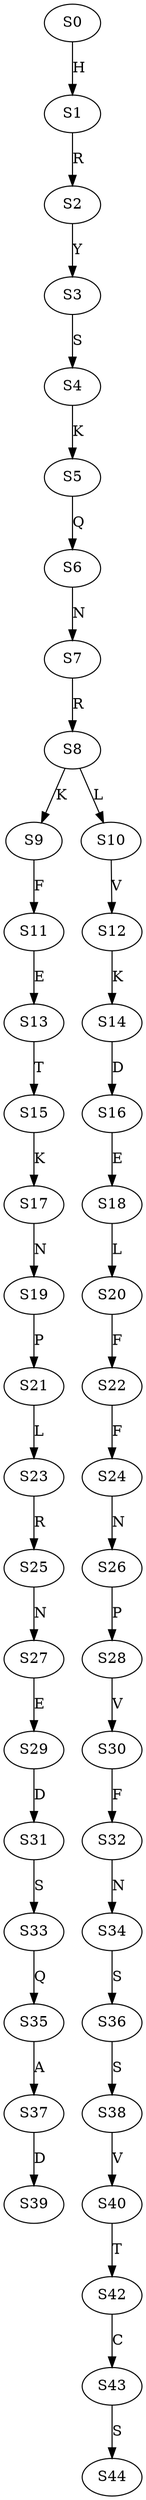 strict digraph  {
	S0 -> S1 [ label = H ];
	S1 -> S2 [ label = R ];
	S2 -> S3 [ label = Y ];
	S3 -> S4 [ label = S ];
	S4 -> S5 [ label = K ];
	S5 -> S6 [ label = Q ];
	S6 -> S7 [ label = N ];
	S7 -> S8 [ label = R ];
	S8 -> S9 [ label = K ];
	S8 -> S10 [ label = L ];
	S9 -> S11 [ label = F ];
	S10 -> S12 [ label = V ];
	S11 -> S13 [ label = E ];
	S12 -> S14 [ label = K ];
	S13 -> S15 [ label = T ];
	S14 -> S16 [ label = D ];
	S15 -> S17 [ label = K ];
	S16 -> S18 [ label = E ];
	S17 -> S19 [ label = N ];
	S18 -> S20 [ label = L ];
	S19 -> S21 [ label = P ];
	S20 -> S22 [ label = F ];
	S21 -> S23 [ label = L ];
	S22 -> S24 [ label = F ];
	S23 -> S25 [ label = R ];
	S24 -> S26 [ label = N ];
	S25 -> S27 [ label = N ];
	S26 -> S28 [ label = P ];
	S27 -> S29 [ label = E ];
	S28 -> S30 [ label = V ];
	S29 -> S31 [ label = D ];
	S30 -> S32 [ label = F ];
	S31 -> S33 [ label = S ];
	S32 -> S34 [ label = N ];
	S33 -> S35 [ label = Q ];
	S34 -> S36 [ label = S ];
	S35 -> S37 [ label = A ];
	S36 -> S38 [ label = S ];
	S37 -> S39 [ label = D ];
	S38 -> S40 [ label = V ];
	S40 -> S42 [ label = T ];
	S42 -> S43 [ label = C ];
	S43 -> S44 [ label = S ];
}
